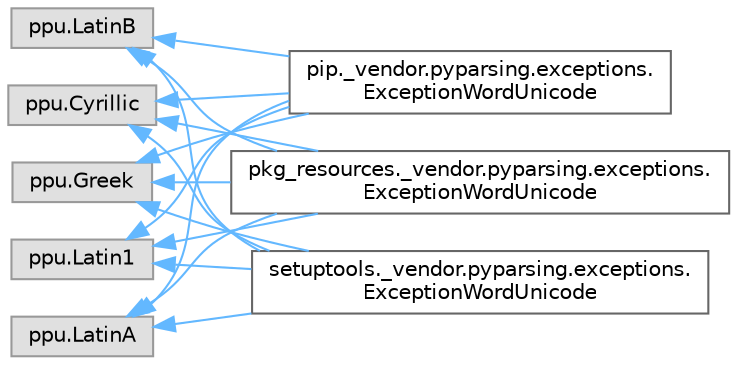 digraph "Graphical Class Hierarchy"
{
 // LATEX_PDF_SIZE
  bgcolor="transparent";
  edge [fontname=Helvetica,fontsize=10,labelfontname=Helvetica,labelfontsize=10];
  node [fontname=Helvetica,fontsize=10,shape=box,height=0.2,width=0.4];
  rankdir="LR";
  Node0 [id="Node000000",label="ppu.Cyrillic",height=0.2,width=0.4,color="grey60", fillcolor="#E0E0E0", style="filled",tooltip=" "];
  Node0 -> Node1 [id="edge4101_Node000000_Node000001",dir="back",color="steelblue1",style="solid",tooltip=" "];
  Node1 [id="Node000001",label="pip._vendor.pyparsing.exceptions.\lExceptionWordUnicode",height=0.2,width=0.4,color="grey40", fillcolor="white", style="filled",URL="$classpip_1_1__vendor_1_1pyparsing_1_1exceptions_1_1_exception_word_unicode.html",tooltip=" "];
  Node0 -> Node3 [id="edge4102_Node000000_Node000003",dir="back",color="steelblue1",style="solid",tooltip=" "];
  Node3 [id="Node000003",label="pkg_resources._vendor.pyparsing.exceptions.\lExceptionWordUnicode",height=0.2,width=0.4,color="grey40", fillcolor="white", style="filled",URL="$classpkg__resources_1_1__vendor_1_1pyparsing_1_1exceptions_1_1_exception_word_unicode.html",tooltip=" "];
  Node0 -> Node5 [id="edge4103_Node000000_Node000005",dir="back",color="steelblue1",style="solid",tooltip=" "];
  Node5 [id="Node000005",label="setuptools._vendor.pyparsing.exceptions.\lExceptionWordUnicode",height=0.2,width=0.4,color="grey40", fillcolor="white", style="filled",URL="$classsetuptools_1_1__vendor_1_1pyparsing_1_1exceptions_1_1_exception_word_unicode.html",tooltip=" "];
  Node2 [id="Node000002",label="ppu.Greek",height=0.2,width=0.4,color="grey60", fillcolor="#E0E0E0", style="filled",tooltip=" "];
  Node2 -> Node1 [id="edge4104_Node000002_Node000001",dir="back",color="steelblue1",style="solid",tooltip=" "];
  Node2 -> Node3 [id="edge4105_Node000002_Node000003",dir="back",color="steelblue1",style="solid",tooltip=" "];
  Node2 -> Node5 [id="edge4106_Node000002_Node000005",dir="back",color="steelblue1",style="solid",tooltip=" "];
  Node4 [id="Node000004",label="ppu.Latin1",height=0.2,width=0.4,color="grey60", fillcolor="#E0E0E0", style="filled",tooltip=" "];
  Node4 -> Node1 [id="edge4107_Node000004_Node000001",dir="back",color="steelblue1",style="solid",tooltip=" "];
  Node4 -> Node3 [id="edge4108_Node000004_Node000003",dir="back",color="steelblue1",style="solid",tooltip=" "];
  Node4 -> Node5 [id="edge4109_Node000004_Node000005",dir="back",color="steelblue1",style="solid",tooltip=" "];
  Node6 [id="Node000006",label="ppu.LatinA",height=0.2,width=0.4,color="grey60", fillcolor="#E0E0E0", style="filled",tooltip=" "];
  Node6 -> Node1 [id="edge4110_Node000006_Node000001",dir="back",color="steelblue1",style="solid",tooltip=" "];
  Node6 -> Node3 [id="edge4111_Node000006_Node000003",dir="back",color="steelblue1",style="solid",tooltip=" "];
  Node6 -> Node5 [id="edge4112_Node000006_Node000005",dir="back",color="steelblue1",style="solid",tooltip=" "];
  Node7 [id="Node000007",label="ppu.LatinB",height=0.2,width=0.4,color="grey60", fillcolor="#E0E0E0", style="filled",tooltip=" "];
  Node7 -> Node1 [id="edge4113_Node000007_Node000001",dir="back",color="steelblue1",style="solid",tooltip=" "];
  Node7 -> Node3 [id="edge4114_Node000007_Node000003",dir="back",color="steelblue1",style="solid",tooltip=" "];
  Node7 -> Node5 [id="edge4115_Node000007_Node000005",dir="back",color="steelblue1",style="solid",tooltip=" "];
}
